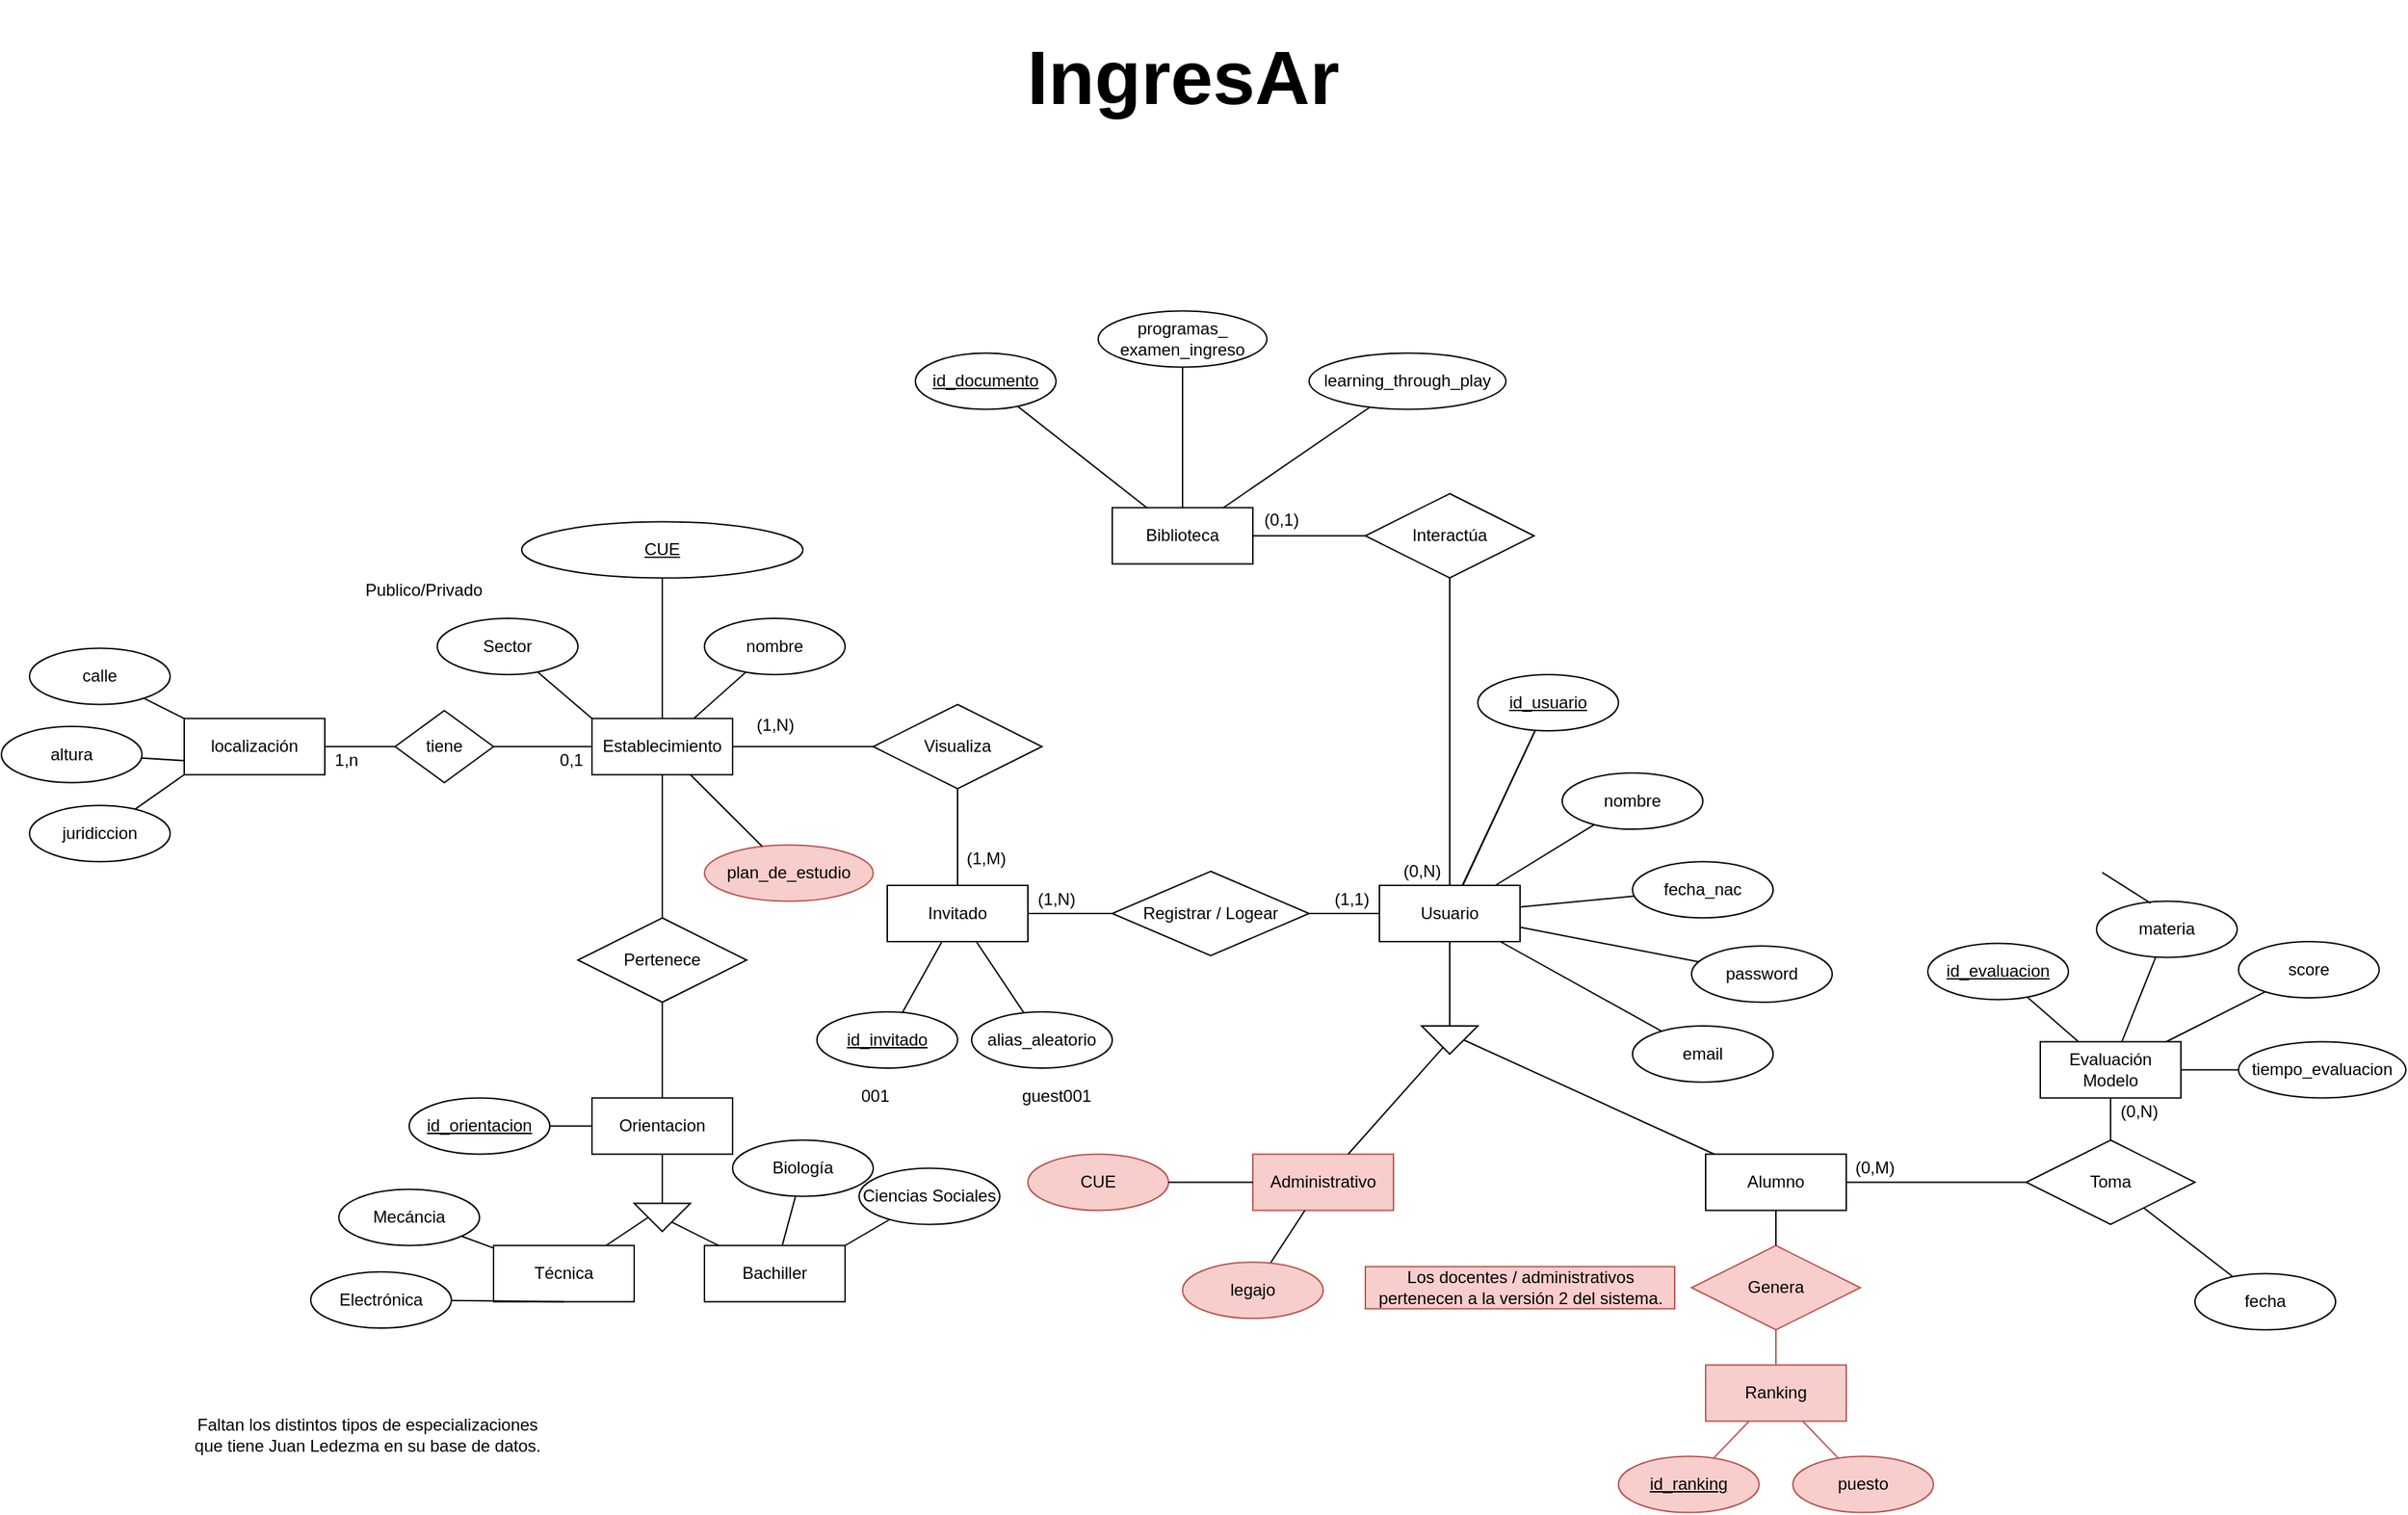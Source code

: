 <mxfile version="13.2.4" type="device" pages="3"><diagram id="C5RBs43oDa-KdzZeNtuy" name="MER"><mxGraphModel dx="2817" dy="2429" grid="1" gridSize="10" guides="1" tooltips="1" connect="1" arrows="1" fold="1" page="1" pageScale="1" pageWidth="827" pageHeight="1169" math="0" shadow="0"><root><mxCell id="WIyWlLk6GJQsqaUBKTNV-0"/><mxCell id="WIyWlLk6GJQsqaUBKTNV-1" parent="WIyWlLk6GJQsqaUBKTNV-0"/><mxCell id="CtugPG0uTECS5G1yRGEh-0" value="&lt;font style=&quot;font-size: 54px&quot;&gt;IngresAr&lt;/font&gt;" style="text;strokeColor=none;fillColor=none;html=1;fontSize=24;fontStyle=1;verticalAlign=middle;align=center;" parent="WIyWlLk6GJQsqaUBKTNV-1" vertex="1"><mxGeometry x="225" y="-360" width="330" height="110" as="geometry"/></mxCell><mxCell id="CtugPG0uTECS5G1yRGEh-1" value="Establecimiento" style="whiteSpace=wrap;html=1;align=center;" parent="WIyWlLk6GJQsqaUBKTNV-1" vertex="1"><mxGeometry x="-30" y="151.25" width="100" height="40" as="geometry"/></mxCell><mxCell id="CtugPG0uTECS5G1yRGEh-2" value="Usuario" style="whiteSpace=wrap;html=1;align=center;" parent="WIyWlLk6GJQsqaUBKTNV-1" vertex="1"><mxGeometry x="530" y="270" width="100" height="40" as="geometry"/></mxCell><mxCell id="CtugPG0uTECS5G1yRGEh-5" value="nombre" style="ellipse;whiteSpace=wrap;html=1;align=center;" parent="WIyWlLk6GJQsqaUBKTNV-1" vertex="1"><mxGeometry x="660" y="190" width="100" height="40" as="geometry"/></mxCell><mxCell id="CtugPG0uTECS5G1yRGEh-9" value="Administrativo" style="whiteSpace=wrap;html=1;align=center;fillColor=#f8cecc;strokeColor=#b85450;" parent="WIyWlLk6GJQsqaUBKTNV-1" vertex="1"><mxGeometry x="440" y="461.25" width="100" height="40" as="geometry"/></mxCell><mxCell id="CtugPG0uTECS5G1yRGEh-10" value="" style="triangle;whiteSpace=wrap;html=1;rotation=90;" parent="WIyWlLk6GJQsqaUBKTNV-1" vertex="1"><mxGeometry x="570" y="360" width="20" height="40" as="geometry"/></mxCell><mxCell id="CtugPG0uTECS5G1yRGEh-11" value="id_usuario" style="ellipse;whiteSpace=wrap;html=1;align=center;fontStyle=4;" parent="WIyWlLk6GJQsqaUBKTNV-1" vertex="1"><mxGeometry x="600" y="120" width="100" height="40" as="geometry"/></mxCell><mxCell id="CtugPG0uTECS5G1yRGEh-12" value="id_documento" style="ellipse;whiteSpace=wrap;html=1;align=center;fontStyle=4;" parent="WIyWlLk6GJQsqaUBKTNV-1" vertex="1"><mxGeometry x="200" y="-108.75" width="100" height="40" as="geometry"/></mxCell><mxCell id="CtugPG0uTECS5G1yRGEh-15" value="Biología" style="ellipse;whiteSpace=wrap;html=1;align=center;" parent="WIyWlLk6GJQsqaUBKTNV-1" vertex="1"><mxGeometry x="70" y="451.25" width="100" height="40" as="geometry"/></mxCell><mxCell id="CtugPG0uTECS5G1yRGEh-16" value="Electrónica" style="ellipse;whiteSpace=wrap;html=1;align=center;" parent="WIyWlLk6GJQsqaUBKTNV-1" vertex="1"><mxGeometry x="-230" y="545" width="100" height="40" as="geometry"/></mxCell><mxCell id="CtugPG0uTECS5G1yRGEh-17" value="Técnica" style="whiteSpace=wrap;html=1;align=center;" parent="WIyWlLk6GJQsqaUBKTNV-1" vertex="1"><mxGeometry x="-100" y="526.25" width="100" height="40" as="geometry"/></mxCell><mxCell id="CtugPG0uTECS5G1yRGEh-18" value="Orientacion" style="whiteSpace=wrap;html=1;align=center;" parent="WIyWlLk6GJQsqaUBKTNV-1" vertex="1"><mxGeometry x="-30" y="421.25" width="100" height="40" as="geometry"/></mxCell><mxCell id="CtugPG0uTECS5G1yRGEh-19" value="Bachiller" style="whiteSpace=wrap;html=1;align=center;" parent="WIyWlLk6GJQsqaUBKTNV-1" vertex="1"><mxGeometry x="50" y="526.25" width="100" height="40" as="geometry"/></mxCell><mxCell id="CtugPG0uTECS5G1yRGEh-20" value="" style="triangle;whiteSpace=wrap;html=1;rotation=90;" parent="WIyWlLk6GJQsqaUBKTNV-1" vertex="1"><mxGeometry x="10" y="486.25" width="20" height="40" as="geometry"/></mxCell><mxCell id="CtugPG0uTECS5G1yRGEh-21" value="" style="endArrow=none;html=1;rounded=0;entryX=0.5;entryY=1;entryDx=0;entryDy=0;" parent="WIyWlLk6GJQsqaUBKTNV-1" source="CtugPG0uTECS5G1yRGEh-17" target="CtugPG0uTECS5G1yRGEh-20" edge="1"><mxGeometry relative="1" as="geometry"><mxPoint x="-40" y="511.25" as="sourcePoint"/><mxPoint x="-23" y="514.25" as="targetPoint"/></mxGeometry></mxCell><mxCell id="CtugPG0uTECS5G1yRGEh-22" value="" style="endArrow=none;html=1;rounded=0;" parent="WIyWlLk6GJQsqaUBKTNV-1" source="CtugPG0uTECS5G1yRGEh-19" target="CtugPG0uTECS5G1yRGEh-20" edge="1"><mxGeometry relative="1" as="geometry"><mxPoint x="-62.979" y="551.25" as="sourcePoint"/><mxPoint x="-13" y="524.25" as="targetPoint"/></mxGeometry></mxCell><mxCell id="CtugPG0uTECS5G1yRGEh-23" value="" style="endArrow=none;html=1;rounded=0;" parent="WIyWlLk6GJQsqaUBKTNV-1" source="CtugPG0uTECS5G1yRGEh-18" target="CtugPG0uTECS5G1yRGEh-20" edge="1"><mxGeometry relative="1" as="geometry"><mxPoint x="-40" y="511.25" as="sourcePoint"/><mxPoint x="120" y="511.25" as="targetPoint"/></mxGeometry></mxCell><mxCell id="CtugPG0uTECS5G1yRGEh-25" value="" style="endArrow=none;html=1;rounded=0;" parent="WIyWlLk6GJQsqaUBKTNV-1" source="CtugPG0uTECS5G1yRGEh-2" target="CtugPG0uTECS5G1yRGEh-10" edge="1"><mxGeometry relative="1" as="geometry"><mxPoint x="270" y="380" as="sourcePoint"/><mxPoint x="430" y="380" as="targetPoint"/></mxGeometry></mxCell><mxCell id="CtugPG0uTECS5G1yRGEh-27" value="" style="endArrow=none;html=1;rounded=0;" parent="WIyWlLk6GJQsqaUBKTNV-1" source="CtugPG0uTECS5G1yRGEh-9" target="CtugPG0uTECS5G1yRGEh-10" edge="1"><mxGeometry relative="1" as="geometry"><mxPoint x="550.167" y="410" as="sourcePoint"/><mxPoint x="590" y="380" as="targetPoint"/></mxGeometry></mxCell><mxCell id="CtugPG0uTECS5G1yRGEh-29" value="Mecáncia" style="ellipse;whiteSpace=wrap;html=1;align=center;" parent="WIyWlLk6GJQsqaUBKTNV-1" vertex="1"><mxGeometry x="-210" y="486.25" width="100" height="40" as="geometry"/></mxCell><mxCell id="CtugPG0uTECS5G1yRGEh-32" value="Ciencias Sociales" style="ellipse;whiteSpace=wrap;html=1;align=center;" parent="WIyWlLk6GJQsqaUBKTNV-1" vertex="1"><mxGeometry x="160" y="471.25" width="100" height="40" as="geometry"/></mxCell><mxCell id="CtugPG0uTECS5G1yRGEh-33" value="" style="endArrow=none;html=1;rounded=0;entryX=0.5;entryY=1;entryDx=0;entryDy=0;" parent="WIyWlLk6GJQsqaUBKTNV-1" source="CtugPG0uTECS5G1yRGEh-16" target="CtugPG0uTECS5G1yRGEh-17" edge="1"><mxGeometry relative="1" as="geometry"><mxPoint x="50" y="511.25" as="sourcePoint"/><mxPoint x="210" y="511.25" as="targetPoint"/></mxGeometry></mxCell><mxCell id="CtugPG0uTECS5G1yRGEh-34" value="" style="endArrow=none;html=1;rounded=0;" parent="WIyWlLk6GJQsqaUBKTNV-1" source="CtugPG0uTECS5G1yRGEh-29" target="CtugPG0uTECS5G1yRGEh-17" edge="1"><mxGeometry relative="1" as="geometry"><mxPoint x="-71.231" y="641.761" as="sourcePoint"/><mxPoint x="-100" y="591.25" as="targetPoint"/></mxGeometry></mxCell><mxCell id="CtugPG0uTECS5G1yRGEh-35" value="" style="endArrow=none;html=1;rounded=0;" parent="WIyWlLk6GJQsqaUBKTNV-1" source="CtugPG0uTECS5G1yRGEh-15" target="CtugPG0uTECS5G1yRGEh-19" edge="1"><mxGeometry relative="1" as="geometry"><mxPoint x="-71.231" y="641.761" as="sourcePoint"/><mxPoint x="-100" y="591.25" as="targetPoint"/></mxGeometry></mxCell><mxCell id="CtugPG0uTECS5G1yRGEh-36" value="" style="endArrow=none;html=1;rounded=0;entryX=1;entryY=0;entryDx=0;entryDy=0;" parent="WIyWlLk6GJQsqaUBKTNV-1" source="CtugPG0uTECS5G1yRGEh-32" target="CtugPG0uTECS5G1yRGEh-19" edge="1"><mxGeometry relative="1" as="geometry"><mxPoint x="46.171" y="701.403" as="sourcePoint"/><mxPoint x="104.444" y="591.25" as="targetPoint"/></mxGeometry></mxCell><mxCell id="CtugPG0uTECS5G1yRGEh-38" value="juridiccion" style="ellipse;whiteSpace=wrap;html=1;align=center;" parent="WIyWlLk6GJQsqaUBKTNV-1" vertex="1"><mxGeometry x="-430" y="213.13" width="100" height="40" as="geometry"/></mxCell><mxCell id="CtugPG0uTECS5G1yRGEh-40" value="calle" style="ellipse;whiteSpace=wrap;html=1;align=center;" parent="WIyWlLk6GJQsqaUBKTNV-1" vertex="1"><mxGeometry x="-430" y="101.25" width="100" height="40" as="geometry"/></mxCell><mxCell id="CtugPG0uTECS5G1yRGEh-41" value="altura" style="ellipse;whiteSpace=wrap;html=1;align=center;" parent="WIyWlLk6GJQsqaUBKTNV-1" vertex="1"><mxGeometry x="-450" y="156.88" width="100" height="40" as="geometry"/></mxCell><mxCell id="CtugPG0uTECS5G1yRGEh-42" value="id_orientacion" style="ellipse;whiteSpace=wrap;html=1;align=center;fontStyle=4;" parent="WIyWlLk6GJQsqaUBKTNV-1" vertex="1"><mxGeometry x="-160" y="421.25" width="100" height="40" as="geometry"/></mxCell><mxCell id="CtugPG0uTECS5G1yRGEh-43" value="" style="endArrow=none;html=1;rounded=0;" parent="WIyWlLk6GJQsqaUBKTNV-1" source="CtugPG0uTECS5G1yRGEh-18" target="CtugPG0uTECS5G1yRGEh-42" edge="1"><mxGeometry relative="1" as="geometry"><mxPoint x="10" y="391.25" as="sourcePoint"/><mxPoint x="170" y="391.25" as="targetPoint"/></mxGeometry></mxCell><mxCell id="CtugPG0uTECS5G1yRGEh-44" value="" style="endArrow=none;html=1;rounded=0;" parent="WIyWlLk6GJQsqaUBKTNV-1" source="CtugPG0uTECS5G1yRGEh-11" target="CtugPG0uTECS5G1yRGEh-2" edge="1"><mxGeometry relative="1" as="geometry"><mxPoint x="310" y="520" as="sourcePoint"/><mxPoint x="470" y="520" as="targetPoint"/></mxGeometry></mxCell><mxCell id="CtugPG0uTECS5G1yRGEh-46" value="CUE" style="ellipse;whiteSpace=wrap;html=1;align=center;fillColor=#f8cecc;strokeColor=#b85450;" parent="WIyWlLk6GJQsqaUBKTNV-1" vertex="1"><mxGeometry x="280" y="461.25" width="100" height="40" as="geometry"/></mxCell><mxCell id="CtugPG0uTECS5G1yRGEh-47" value="email" style="ellipse;whiteSpace=wrap;html=1;align=center;" parent="WIyWlLk6GJQsqaUBKTNV-1" vertex="1"><mxGeometry x="710" y="370" width="100" height="40" as="geometry"/></mxCell><mxCell id="CtugPG0uTECS5G1yRGEh-52" value="" style="endArrow=none;html=1;rounded=0;" parent="WIyWlLk6GJQsqaUBKTNV-1" source="CtugPG0uTECS5G1yRGEh-9" target="CtugPG0uTECS5G1yRGEh-46" edge="1"><mxGeometry relative="1" as="geometry"><mxPoint x="411" y="451.25" as="sourcePoint"/><mxPoint x="518.859" y="531.753" as="targetPoint"/></mxGeometry></mxCell><mxCell id="CtugPG0uTECS5G1yRGEh-55" value="" style="endArrow=none;html=1;rounded=0;exitX=0.5;exitY=1;exitDx=0;exitDy=0;" parent="WIyWlLk6GJQsqaUBKTNV-1" source="CtugPG0uTECS5G1yRGEh-3" target="CtugPG0uTECS5G1yRGEh-18" edge="1"><mxGeometry relative="1" as="geometry"><mxPoint x="120" y="391.25" as="sourcePoint"/><mxPoint x="280" y="391.25" as="targetPoint"/></mxGeometry></mxCell><mxCell id="CtugPG0uTECS5G1yRGEh-3" value="Pertenece" style="shape=rhombus;perimeter=rhombusPerimeter;whiteSpace=wrap;html=1;align=center;" parent="WIyWlLk6GJQsqaUBKTNV-1" vertex="1"><mxGeometry x="-40" y="293.13" width="120" height="60" as="geometry"/></mxCell><mxCell id="CtugPG0uTECS5G1yRGEh-56" value="" style="endArrow=none;html=1;rounded=0;entryX=0.5;entryY=0;entryDx=0;entryDy=0;" parent="WIyWlLk6GJQsqaUBKTNV-1" source="CtugPG0uTECS5G1yRGEh-1" target="CtugPG0uTECS5G1yRGEh-3" edge="1"><mxGeometry relative="1" as="geometry"><mxPoint x="20" y="191.25" as="sourcePoint"/><mxPoint x="20" y="321.25" as="targetPoint"/></mxGeometry></mxCell><mxCell id="CtugPG0uTECS5G1yRGEh-58" value="" style="endArrow=none;html=1;rounded=0;entryX=0;entryY=0.75;entryDx=0;entryDy=0;" parent="WIyWlLk6GJQsqaUBKTNV-1" source="CtugPG0uTECS5G1yRGEh-41" target="LcqSjx4e0BW0y9rPXVTJ-1" edge="1"><mxGeometry relative="1" as="geometry"><mxPoint x="-186.379" y="243.622" as="sourcePoint"/><mxPoint x="-380" y="41.25" as="targetPoint"/></mxGeometry></mxCell><mxCell id="CtugPG0uTECS5G1yRGEh-59" value="" style="endArrow=none;html=1;rounded=0;entryX=0;entryY=0;entryDx=0;entryDy=0;" parent="WIyWlLk6GJQsqaUBKTNV-1" source="CtugPG0uTECS5G1yRGEh-40" target="LcqSjx4e0BW0y9rPXVTJ-1" edge="1"><mxGeometry relative="1" as="geometry"><mxPoint x="-220.644" y="208.051" as="sourcePoint"/><mxPoint x="-381.93" y="41.235" as="targetPoint"/></mxGeometry></mxCell><mxCell id="CtugPG0uTECS5G1yRGEh-62" value="" style="endArrow=none;html=1;rounded=0;" parent="WIyWlLk6GJQsqaUBKTNV-1" source="CtugPG0uTECS5G1yRGEh-12" target="CtugPG0uTECS5G1yRGEh-74" edge="1"><mxGeometry relative="1" as="geometry"><mxPoint x="135.725" y="228.4" as="sourcePoint"/><mxPoint x="170" y="251.25" as="targetPoint"/></mxGeometry></mxCell><mxCell id="CtugPG0uTECS5G1yRGEh-65" value="" style="endArrow=none;html=1;rounded=0;" parent="WIyWlLk6GJQsqaUBKTNV-1" source="CtugPG0uTECS5G1yRGEh-2" target="CtugPG0uTECS5G1yRGEh-5" edge="1"><mxGeometry relative="1" as="geometry"><mxPoint x="270" y="360" as="sourcePoint"/><mxPoint x="430" y="360" as="targetPoint"/></mxGeometry></mxCell><mxCell id="CtugPG0uTECS5G1yRGEh-68" value="" style="endArrow=none;html=1;rounded=0;" parent="WIyWlLk6GJQsqaUBKTNV-1" source="CtugPG0uTECS5G1yRGEh-2" target="CtugPG0uTECS5G1yRGEh-47" edge="1"><mxGeometry relative="1" as="geometry"><mxPoint x="570" y="400" as="sourcePoint"/><mxPoint x="730" y="400" as="targetPoint"/></mxGeometry></mxCell><mxCell id="CtugPG0uTECS5G1yRGEh-74" value="Biblioteca" style="whiteSpace=wrap;html=1;align=center;" parent="WIyWlLk6GJQsqaUBKTNV-1" vertex="1"><mxGeometry x="340" y="1.25" width="100" height="40" as="geometry"/></mxCell><mxCell id="CtugPG0uTECS5G1yRGEh-76" value="" style="endArrow=none;html=1;rounded=0;" parent="WIyWlLk6GJQsqaUBKTNV-1" source="CtugPG0uTECS5G1yRGEh-79" target="CtugPG0uTECS5G1yRGEh-74" edge="1"><mxGeometry relative="1" as="geometry"><mxPoint x="221.053" y="251.25" as="sourcePoint"/><mxPoint x="378.947" y="101.25" as="targetPoint"/></mxGeometry></mxCell><mxCell id="CtugPG0uTECS5G1yRGEh-79" value="Interactúa" style="shape=rhombus;perimeter=rhombusPerimeter;whiteSpace=wrap;html=1;align=center;" parent="WIyWlLk6GJQsqaUBKTNV-1" vertex="1"><mxGeometry x="520" y="-8.75" width="120" height="60" as="geometry"/></mxCell><mxCell id="CtugPG0uTECS5G1yRGEh-80" value="" style="endArrow=none;html=1;rounded=0;" parent="WIyWlLk6GJQsqaUBKTNV-1" source="CtugPG0uTECS5G1yRGEh-2" target="CtugPG0uTECS5G1yRGEh-79" edge="1"><mxGeometry relative="1" as="geometry"><mxPoint x="560" y="270.0" as="sourcePoint"/><mxPoint x="410" y="120.0" as="targetPoint"/></mxGeometry></mxCell><mxCell id="CtugPG0uTECS5G1yRGEh-82" value="CUE" style="ellipse;whiteSpace=wrap;html=1;align=center;fontStyle=4;" parent="WIyWlLk6GJQsqaUBKTNV-1" vertex="1"><mxGeometry x="-80" y="11.25" width="200" height="40" as="geometry"/></mxCell><mxCell id="CtugPG0uTECS5G1yRGEh-83" value="" style="endArrow=none;html=1;rounded=0;" parent="WIyWlLk6GJQsqaUBKTNV-1" source="CtugPG0uTECS5G1yRGEh-82" target="CtugPG0uTECS5G1yRGEh-1" edge="1"><mxGeometry relative="1" as="geometry"><mxPoint x="145.73" y="-159.766" as="sourcePoint"/><mxPoint x="16" y="149" as="targetPoint"/></mxGeometry></mxCell><mxCell id="CtugPG0uTECS5G1yRGEh-85" value="learning_through_play" style="ellipse;whiteSpace=wrap;html=1;align=center;" parent="WIyWlLk6GJQsqaUBKTNV-1" vertex="1"><mxGeometry x="480" y="-108.75" width="140" height="40" as="geometry"/></mxCell><mxCell id="CtugPG0uTECS5G1yRGEh-87" value="" style="endArrow=none;html=1;rounded=0;" parent="WIyWlLk6GJQsqaUBKTNV-1" source="CtugPG0uTECS5G1yRGEh-85" target="CtugPG0uTECS5G1yRGEh-74" edge="1"><mxGeometry relative="1" as="geometry"><mxPoint x="440" y="-68.75" as="sourcePoint"/><mxPoint x="408" y="11.25" as="targetPoint"/></mxGeometry></mxCell><mxCell id="CtugPG0uTECS5G1yRGEh-89" value="" style="endArrow=none;html=1;rounded=0;" parent="WIyWlLk6GJQsqaUBKTNV-1" source="CtugPG0uTECS5G1yRGEh-90" target="CtugPG0uTECS5G1yRGEh-9" edge="1"><mxGeometry relative="1" as="geometry"><mxPoint x="610" y="481.25" as="sourcePoint"/><mxPoint x="470" y="501.25" as="targetPoint"/></mxGeometry></mxCell><mxCell id="CtugPG0uTECS5G1yRGEh-90" value="legajo" style="ellipse;whiteSpace=wrap;html=1;align=center;fillColor=#f8cecc;strokeColor=#b85450;" parent="WIyWlLk6GJQsqaUBKTNV-1" vertex="1"><mxGeometry x="390" y="538.13" width="100" height="40" as="geometry"/></mxCell><mxCell id="CtugPG0uTECS5G1yRGEh-96" value="Los docentes / administrativos&lt;br&gt;pertenecen a la versión 2 del sistema." style="text;html=1;align=center;verticalAlign=middle;resizable=0;points=[];autosize=1;fillColor=#f8cecc;strokeColor=#b85450;" parent="WIyWlLk6GJQsqaUBKTNV-1" vertex="1"><mxGeometry x="520" y="541.25" width="220" height="30" as="geometry"/></mxCell><mxCell id="CtugPG0uTECS5G1yRGEh-100" value="nombre" style="ellipse;whiteSpace=wrap;html=1;align=center;" parent="WIyWlLk6GJQsqaUBKTNV-1" vertex="1"><mxGeometry x="50" y="80" width="100" height="40" as="geometry"/></mxCell><mxCell id="CtugPG0uTECS5G1yRGEh-102" value="fecha_nac" style="ellipse;whiteSpace=wrap;html=1;align=center;" parent="WIyWlLk6GJQsqaUBKTNV-1" vertex="1"><mxGeometry x="710" y="253.13" width="100" height="40" as="geometry"/></mxCell><mxCell id="CtugPG0uTECS5G1yRGEh-103" value="" style="endArrow=none;html=1;rounded=0;" parent="WIyWlLk6GJQsqaUBKTNV-1" source="CtugPG0uTECS5G1yRGEh-102" target="CtugPG0uTECS5G1yRGEh-2" edge="1"><mxGeometry relative="1" as="geometry"><mxPoint x="310" y="220" as="sourcePoint"/><mxPoint x="470" y="220" as="targetPoint"/></mxGeometry></mxCell><mxCell id="CtugPG0uTECS5G1yRGEh-112" value="" style="endArrow=none;html=1;rounded=0;" parent="WIyWlLk6GJQsqaUBKTNV-1" source="CtugPG0uTECS5G1yRGEh-100" target="CtugPG0uTECS5G1yRGEh-1" edge="1"><mxGeometry relative="1" as="geometry"><mxPoint x="160" y="261.25" as="sourcePoint"/><mxPoint x="320" y="261.25" as="targetPoint"/></mxGeometry></mxCell><mxCell id="CtugPG0uTECS5G1yRGEh-113" value="Faltan los distintos tipos de especializaciones&lt;br&gt;que tiene Juan Ledezma en su base de datos." style="text;html=1;align=center;verticalAlign=middle;resizable=0;points=[];autosize=1;" parent="WIyWlLk6GJQsqaUBKTNV-1" vertex="1"><mxGeometry x="-320" y="646.25" width="260" height="30" as="geometry"/></mxCell><mxCell id="CtugPG0uTECS5G1yRGEh-116" value="programas_&lt;br&gt;examen_ingreso" style="ellipse;whiteSpace=wrap;html=1;align=center;" parent="WIyWlLk6GJQsqaUBKTNV-1" vertex="1"><mxGeometry x="330" y="-138.75" width="120" height="40" as="geometry"/></mxCell><mxCell id="CtugPG0uTECS5G1yRGEh-117" value="" style="endArrow=none;html=1;rounded=0;" parent="WIyWlLk6GJQsqaUBKTNV-1" source="CtugPG0uTECS5G1yRGEh-116" target="CtugPG0uTECS5G1yRGEh-74" edge="1"><mxGeometry relative="1" as="geometry"><mxPoint x="320" y="61.25" as="sourcePoint"/><mxPoint x="480" y="61.25" as="targetPoint"/></mxGeometry></mxCell><mxCell id="CtugPG0uTECS5G1yRGEh-118" value="plan_de_estudio" style="ellipse;whiteSpace=wrap;html=1;align=center;fillColor=#f8cecc;strokeColor=#b85450;" parent="WIyWlLk6GJQsqaUBKTNV-1" vertex="1"><mxGeometry x="50" y="241.25" width="120" height="40" as="geometry"/></mxCell><mxCell id="CtugPG0uTECS5G1yRGEh-119" value="" style="endArrow=none;html=1;rounded=0;" parent="WIyWlLk6GJQsqaUBKTNV-1" source="CtugPG0uTECS5G1yRGEh-118" target="CtugPG0uTECS5G1yRGEh-1" edge="1"><mxGeometry relative="1" as="geometry"><mxPoint x="-100" y="641.25" as="sourcePoint"/><mxPoint x="-100" y="411.25" as="targetPoint"/></mxGeometry></mxCell><mxCell id="CtugPG0uTECS5G1yRGEh-131" value="Alumno" style="whiteSpace=wrap;html=1;align=center;" parent="WIyWlLk6GJQsqaUBKTNV-1" vertex="1"><mxGeometry x="762" y="461.25" width="100" height="40" as="geometry"/></mxCell><mxCell id="CtugPG0uTECS5G1yRGEh-132" value="score" style="ellipse;whiteSpace=wrap;html=1;align=center;" parent="WIyWlLk6GJQsqaUBKTNV-1" vertex="1"><mxGeometry x="1141" y="310" width="100" height="40" as="geometry"/></mxCell><mxCell id="CtugPG0uTECS5G1yRGEh-133" value="" style="endArrow=none;html=1;rounded=0;" parent="WIyWlLk6GJQsqaUBKTNV-1" source="CtugPG0uTECS5G1yRGEh-136" target="CtugPG0uTECS5G1yRGEh-135" edge="1"><mxGeometry relative="1" as="geometry"><mxPoint x="1248.4" y="511.25" as="sourcePoint"/><mxPoint x="1245.04" y="553.25" as="targetPoint"/></mxGeometry></mxCell><mxCell id="CtugPG0uTECS5G1yRGEh-134" value="" style="endArrow=none;html=1;rounded=0;" parent="WIyWlLk6GJQsqaUBKTNV-1" source="CtugPG0uTECS5G1yRGEh-132" target="CtugPG0uTECS5G1yRGEh-135" edge="1"><mxGeometry relative="1" as="geometry"><mxPoint x="747.851" y="505.45" as="sourcePoint"/><mxPoint x="810" y="497.5" as="targetPoint"/></mxGeometry></mxCell><mxCell id="CtugPG0uTECS5G1yRGEh-135" value="Evaluación Modelo" style="whiteSpace=wrap;html=1;align=center;" parent="WIyWlLk6GJQsqaUBKTNV-1" vertex="1"><mxGeometry x="1000" y="381.25" width="100" height="40" as="geometry"/></mxCell><mxCell id="CtugPG0uTECS5G1yRGEh-136" value="Toma" style="shape=rhombus;perimeter=rhombusPerimeter;whiteSpace=wrap;html=1;align=center;" parent="WIyWlLk6GJQsqaUBKTNV-1" vertex="1"><mxGeometry x="990" y="451.25" width="120" height="60" as="geometry"/></mxCell><mxCell id="CtugPG0uTECS5G1yRGEh-137" value="" style="endArrow=none;html=1;rounded=0;" parent="WIyWlLk6GJQsqaUBKTNV-1" source="CtugPG0uTECS5G1yRGEh-131" target="CtugPG0uTECS5G1yRGEh-136" edge="1"><mxGeometry relative="1" as="geometry"><mxPoint x="1307.368" y="373.13" as="sourcePoint"/><mxPoint x="1212.632" y="223.13" as="targetPoint"/></mxGeometry></mxCell><mxCell id="CtugPG0uTECS5G1yRGEh-138" value="id_evaluacion" style="ellipse;whiteSpace=wrap;html=1;align=center;fontStyle=4;" parent="WIyWlLk6GJQsqaUBKTNV-1" vertex="1"><mxGeometry x="920" y="311.25" width="100" height="40" as="geometry"/></mxCell><mxCell id="CtugPG0uTECS5G1yRGEh-139" value="" style="endArrow=none;html=1;rounded=0;" parent="WIyWlLk6GJQsqaUBKTNV-1" source="CtugPG0uTECS5G1yRGEh-138" target="CtugPG0uTECS5G1yRGEh-135" edge="1"><mxGeometry relative="1" as="geometry"><mxPoint x="1116.585" y="368.921" as="sourcePoint"/><mxPoint x="1086.667" y="391.25" as="targetPoint"/></mxGeometry></mxCell><mxCell id="CtugPG0uTECS5G1yRGEh-140" value="" style="endArrow=none;html=1;rounded=0;" parent="WIyWlLk6GJQsqaUBKTNV-1" target="CtugPG0uTECS5G1yRGEh-135" edge="1" source="CtugPG0uTECS5G1yRGEh-142"><mxGeometry relative="1" as="geometry"><mxPoint x="1058.002" y="321.234" as="sourcePoint"/><mxPoint x="1290" y="461.25" as="targetPoint"/></mxGeometry></mxCell><mxCell id="CtugPG0uTECS5G1yRGEh-142" value="materia" style="ellipse;whiteSpace=wrap;html=1;align=center;" parent="WIyWlLk6GJQsqaUBKTNV-1" vertex="1"><mxGeometry x="1040" y="281.25" width="100" height="40" as="geometry"/></mxCell><mxCell id="CtugPG0uTECS5G1yRGEh-145" value="" style="endArrow=none;html=1;rounded=0;" parent="WIyWlLk6GJQsqaUBKTNV-1" source="CtugPG0uTECS5G1yRGEh-143" edge="1"><mxGeometry relative="1" as="geometry"><mxPoint x="1044.02" y="260.844" as="sourcePoint"/><mxPoint x="1078.57" y="282.68" as="targetPoint"/></mxGeometry></mxCell><mxCell id="CtugPG0uTECS5G1yRGEh-146" value="Ranking" style="whiteSpace=wrap;html=1;align=center;fillColor=#f8cecc;strokeColor=#b85450;" parent="WIyWlLk6GJQsqaUBKTNV-1" vertex="1"><mxGeometry x="762" y="611.25" width="100" height="40" as="geometry"/></mxCell><mxCell id="CtugPG0uTECS5G1yRGEh-147" value="" style="endArrow=none;html=1;rounded=0;fillColor=#f8cecc;strokeColor=#b85450;" parent="WIyWlLk6GJQsqaUBKTNV-1" source="CtugPG0uTECS5G1yRGEh-148" target="CtugPG0uTECS5G1yRGEh-146" edge="1"><mxGeometry relative="1" as="geometry"><mxPoint x="672" y="541.25" as="sourcePoint"/><mxPoint x="832" y="541.25" as="targetPoint"/></mxGeometry></mxCell><mxCell id="CtugPG0uTECS5G1yRGEh-148" value="Genera" style="shape=rhombus;perimeter=rhombusPerimeter;whiteSpace=wrap;html=1;align=center;fillColor=#f8cecc;strokeColor=#b85450;" parent="WIyWlLk6GJQsqaUBKTNV-1" vertex="1"><mxGeometry x="752" y="526.25" width="120" height="60" as="geometry"/></mxCell><mxCell id="CtugPG0uTECS5G1yRGEh-149" value="" style="endArrow=none;html=1;rounded=0;" parent="WIyWlLk6GJQsqaUBKTNV-1" source="CtugPG0uTECS5G1yRGEh-131" target="CtugPG0uTECS5G1yRGEh-148" edge="1"><mxGeometry relative="1" as="geometry"><mxPoint x="812" y="501.25" as="sourcePoint"/><mxPoint x="812" y="591.25" as="targetPoint"/></mxGeometry></mxCell><mxCell id="CtugPG0uTECS5G1yRGEh-150" value="puesto" style="ellipse;whiteSpace=wrap;html=1;align=center;fillColor=#f8cecc;strokeColor=#b85450;" parent="WIyWlLk6GJQsqaUBKTNV-1" vertex="1"><mxGeometry x="824" y="676.25" width="100" height="40" as="geometry"/></mxCell><mxCell id="CtugPG0uTECS5G1yRGEh-151" value="id_ranking" style="ellipse;whiteSpace=wrap;html=1;align=center;fontStyle=4;fillColor=#f8cecc;strokeColor=#b85450;" parent="WIyWlLk6GJQsqaUBKTNV-1" vertex="1"><mxGeometry x="700" y="676.25" width="100" height="40" as="geometry"/></mxCell><mxCell id="CtugPG0uTECS5G1yRGEh-152" value="" style="endArrow=none;html=1;rounded=0;fillColor=#f8cecc;strokeColor=#b85450;" parent="WIyWlLk6GJQsqaUBKTNV-1" source="CtugPG0uTECS5G1yRGEh-151" target="CtugPG0uTECS5G1yRGEh-146" edge="1"><mxGeometry relative="1" as="geometry"><mxPoint x="662" y="671.25" as="sourcePoint"/><mxPoint x="822" y="671.25" as="targetPoint"/></mxGeometry></mxCell><mxCell id="CtugPG0uTECS5G1yRGEh-153" value="" style="endArrow=none;html=1;rounded=0;fillColor=#f8cecc;strokeColor=#b85450;" parent="WIyWlLk6GJQsqaUBKTNV-1" source="CtugPG0uTECS5G1yRGEh-150" target="CtugPG0uTECS5G1yRGEh-146" edge="1"><mxGeometry relative="1" as="geometry"><mxPoint x="777.67" y="687.541" as="sourcePoint"/><mxPoint x="802.923" y="661.25" as="targetPoint"/></mxGeometry></mxCell><mxCell id="CtugPG0uTECS5G1yRGEh-155" value="Visualiza" style="shape=rhombus;perimeter=rhombusPerimeter;whiteSpace=wrap;html=1;align=center;" parent="WIyWlLk6GJQsqaUBKTNV-1" vertex="1"><mxGeometry x="170" y="141.25" width="120" height="60" as="geometry"/></mxCell><mxCell id="CtugPG0uTECS5G1yRGEh-156" value="" style="endArrow=none;html=1;rounded=0;" parent="WIyWlLk6GJQsqaUBKTNV-1" source="CtugPG0uTECS5G1yRGEh-1" target="CtugPG0uTECS5G1yRGEh-155" edge="1"><mxGeometry relative="1" as="geometry"><mxPoint x="52.161" y="191.25" as="sourcePoint"/><mxPoint x="387.839" y="400" as="targetPoint"/></mxGeometry></mxCell><mxCell id="CtugPG0uTECS5G1yRGEh-157" value="" style="endArrow=none;html=1;rounded=0;exitX=0.5;exitY=0;exitDx=0;exitDy=0;" parent="WIyWlLk6GJQsqaUBKTNV-1" source="CtugPG0uTECS5G1yRGEh-10" target="CtugPG0uTECS5G1yRGEh-131" edge="1"><mxGeometry relative="1" as="geometry"><mxPoint x="1020" y="520" as="sourcePoint"/><mxPoint x="1180" y="520" as="targetPoint"/></mxGeometry></mxCell><mxCell id="CtugPG0uTECS5G1yRGEh-158" value="Invitado" style="whiteSpace=wrap;html=1;align=center;" parent="WIyWlLk6GJQsqaUBKTNV-1" vertex="1"><mxGeometry x="180" y="270" width="100" height="40" as="geometry"/></mxCell><mxCell id="CtugPG0uTECS5G1yRGEh-159" value="" style="endArrow=none;html=1;rounded=0;" parent="WIyWlLk6GJQsqaUBKTNV-1" source="CtugPG0uTECS5G1yRGEh-158" target="CtugPG0uTECS5G1yRGEh-155" edge="1"><mxGeometry relative="1" as="geometry"><mxPoint x="350" y="290" as="sourcePoint"/><mxPoint x="510" y="290" as="targetPoint"/></mxGeometry></mxCell><mxCell id="CtugPG0uTECS5G1yRGEh-160" value="" style="endArrow=none;html=1;rounded=0;" parent="WIyWlLk6GJQsqaUBKTNV-1" source="CtugPG0uTECS5G1yRGEh-161" target="CtugPG0uTECS5G1yRGEh-2" edge="1"><mxGeometry relative="1" as="geometry"><mxPoint x="300" y="290.66" as="sourcePoint"/><mxPoint x="460" y="290.66" as="targetPoint"/></mxGeometry></mxCell><mxCell id="CtugPG0uTECS5G1yRGEh-161" value="Registrar / Logear" style="shape=rhombus;perimeter=rhombusPerimeter;whiteSpace=wrap;html=1;align=center;" parent="WIyWlLk6GJQsqaUBKTNV-1" vertex="1"><mxGeometry x="340" y="260" width="140" height="60" as="geometry"/></mxCell><mxCell id="CtugPG0uTECS5G1yRGEh-162" value="" style="endArrow=none;html=1;rounded=0;" parent="WIyWlLk6GJQsqaUBKTNV-1" source="CtugPG0uTECS5G1yRGEh-158" target="CtugPG0uTECS5G1yRGEh-161" edge="1"><mxGeometry relative="1" as="geometry"><mxPoint x="280" y="290" as="sourcePoint"/><mxPoint x="530" y="290" as="targetPoint"/></mxGeometry></mxCell><mxCell id="yG-2MmAzQPdsgqChhvK--0" value="password" style="ellipse;whiteSpace=wrap;html=1;align=center;" parent="WIyWlLk6GJQsqaUBKTNV-1" vertex="1"><mxGeometry x="752" y="313.13" width="100" height="40" as="geometry"/></mxCell><mxCell id="yG-2MmAzQPdsgqChhvK--1" value="" style="endArrow=none;html=1;rounded=0;" parent="WIyWlLk6GJQsqaUBKTNV-1" source="CtugPG0uTECS5G1yRGEh-2" target="yG-2MmAzQPdsgqChhvK--0" edge="1"><mxGeometry relative="1" as="geometry"><mxPoint x="880" y="420" as="sourcePoint"/><mxPoint x="1040" y="420" as="targetPoint"/></mxGeometry></mxCell><mxCell id="LcqSjx4e0BW0y9rPXVTJ-0" value="" style="endArrow=none;html=1;rounded=0;" parent="WIyWlLk6GJQsqaUBKTNV-1" source="CtugPG0uTECS5G1yRGEh-11" target="CtugPG0uTECS5G1yRGEh-2" edge="1"><mxGeometry relative="1" as="geometry"><mxPoint x="640.899" y="159.666" as="sourcePoint"/><mxPoint x="589.333" y="270" as="targetPoint"/><Array as="points"><mxPoint x="589" y="270"/></Array></mxGeometry></mxCell><mxCell id="LcqSjx4e0BW0y9rPXVTJ-1" value="localización" style="whiteSpace=wrap;html=1;align=center;" parent="WIyWlLk6GJQsqaUBKTNV-1" vertex="1"><mxGeometry x="-320" y="151.25" width="100" height="40" as="geometry"/></mxCell><mxCell id="LcqSjx4e0BW0y9rPXVTJ-2" value="tiene" style="shape=rhombus;perimeter=rhombusPerimeter;whiteSpace=wrap;html=1;align=center;" parent="WIyWlLk6GJQsqaUBKTNV-1" vertex="1"><mxGeometry x="-170" y="145.62" width="70" height="51.25" as="geometry"/></mxCell><mxCell id="LcqSjx4e0BW0y9rPXVTJ-5" value="" style="endArrow=none;html=1;rounded=0;exitX=1;exitY=0.5;exitDx=0;exitDy=0;entryX=0;entryY=0.5;entryDx=0;entryDy=0;" parent="WIyWlLk6GJQsqaUBKTNV-1" source="LcqSjx4e0BW0y9rPXVTJ-1" target="LcqSjx4e0BW0y9rPXVTJ-2" edge="1"><mxGeometry relative="1" as="geometry"><mxPoint x="-180" y="260" as="sourcePoint"/><mxPoint x="-20" y="260" as="targetPoint"/></mxGeometry></mxCell><mxCell id="LcqSjx4e0BW0y9rPXVTJ-6" value="1,n" style="text;html=1;align=center;verticalAlign=middle;resizable=0;points=[];autosize=1;" parent="WIyWlLk6GJQsqaUBKTNV-1" vertex="1"><mxGeometry x="-220" y="171.25" width="30" height="20" as="geometry"/></mxCell><mxCell id="LcqSjx4e0BW0y9rPXVTJ-8" value="0,1" style="text;html=1;align=center;verticalAlign=middle;resizable=0;points=[];autosize=1;" parent="WIyWlLk6GJQsqaUBKTNV-1" vertex="1"><mxGeometry x="-60" y="171.25" width="30" height="20" as="geometry"/></mxCell><mxCell id="LcqSjx4e0BW0y9rPXVTJ-10" value="" style="endArrow=none;html=1;rounded=0;exitX=1;exitY=0.5;exitDx=0;exitDy=0;entryX=0;entryY=0.5;entryDx=0;entryDy=0;" parent="WIyWlLk6GJQsqaUBKTNV-1" source="LcqSjx4e0BW0y9rPXVTJ-2" target="CtugPG0uTECS5G1yRGEh-1" edge="1"><mxGeometry relative="1" as="geometry"><mxPoint x="-100" y="270" as="sourcePoint"/><mxPoint x="60" y="270" as="targetPoint"/></mxGeometry></mxCell><mxCell id="LcqSjx4e0BW0y9rPXVTJ-11" value="" style="endArrow=none;html=1;rounded=0;entryX=0;entryY=1;entryDx=0;entryDy=0;" parent="WIyWlLk6GJQsqaUBKTNV-1" source="CtugPG0uTECS5G1yRGEh-38" target="LcqSjx4e0BW0y9rPXVTJ-1" edge="1"><mxGeometry relative="1" as="geometry"><mxPoint x="-150" y="251.25" as="sourcePoint"/><mxPoint x="-300" y="193" as="targetPoint"/></mxGeometry></mxCell><mxCell id="LcqSjx4e0BW0y9rPXVTJ-14" value="Sector" style="ellipse;whiteSpace=wrap;html=1;align=center;" parent="WIyWlLk6GJQsqaUBKTNV-1" vertex="1"><mxGeometry x="-140" y="80" width="100" height="40" as="geometry"/></mxCell><mxCell id="LcqSjx4e0BW0y9rPXVTJ-15" value="" style="endArrow=none;html=1;rounded=0;entryX=0;entryY=0;entryDx=0;entryDy=0;" parent="WIyWlLk6GJQsqaUBKTNV-1" source="LcqSjx4e0BW0y9rPXVTJ-14" target="CtugPG0uTECS5G1yRGEh-1" edge="1"><mxGeometry relative="1" as="geometry"><mxPoint x="-60" y="150" as="sourcePoint"/><mxPoint x="100" y="150" as="targetPoint"/></mxGeometry></mxCell><mxCell id="LcqSjx4e0BW0y9rPXVTJ-16" value="Publico/Privado" style="text;html=1;align=center;verticalAlign=middle;resizable=0;points=[];autosize=1;" parent="WIyWlLk6GJQsqaUBKTNV-1" vertex="1"><mxGeometry x="-200" y="50" width="100" height="20" as="geometry"/></mxCell><mxCell id="tvdHuPveOedmeX0tp1IA-0" value="(0,1)" style="text;html=1;align=center;verticalAlign=middle;resizable=0;points=[];autosize=1;" vertex="1" parent="WIyWlLk6GJQsqaUBKTNV-1"><mxGeometry x="440" width="40" height="20" as="geometry"/></mxCell><mxCell id="tvdHuPveOedmeX0tp1IA-1" value="(0,N)" style="text;html=1;align=center;verticalAlign=middle;resizable=0;points=[];autosize=1;" vertex="1" parent="WIyWlLk6GJQsqaUBKTNV-1"><mxGeometry x="540" y="250" width="40" height="20" as="geometry"/></mxCell><mxCell id="tvdHuPveOedmeX0tp1IA-4" value="(0,N)" style="text;html=1;align=center;verticalAlign=middle;resizable=0;points=[];autosize=1;" vertex="1" parent="WIyWlLk6GJQsqaUBKTNV-1"><mxGeometry x="1050" y="421.25" width="40" height="20" as="geometry"/></mxCell><mxCell id="tvdHuPveOedmeX0tp1IA-5" value="(0,M)" style="text;html=1;align=center;verticalAlign=middle;resizable=0;points=[];autosize=1;" vertex="1" parent="WIyWlLk6GJQsqaUBKTNV-1"><mxGeometry x="862" y="461.25" width="40" height="20" as="geometry"/></mxCell><mxCell id="tvdHuPveOedmeX0tp1IA-6" value="(1,N)" style="text;html=1;align=center;verticalAlign=middle;resizable=0;points=[];autosize=1;" vertex="1" parent="WIyWlLk6GJQsqaUBKTNV-1"><mxGeometry x="80" y="145.62" width="40" height="20" as="geometry"/></mxCell><mxCell id="tvdHuPveOedmeX0tp1IA-7" value="(1,M)" style="text;html=1;align=center;verticalAlign=middle;resizable=0;points=[];autosize=1;" vertex="1" parent="WIyWlLk6GJQsqaUBKTNV-1"><mxGeometry x="230" y="241.25" width="40" height="20" as="geometry"/></mxCell><mxCell id="tvdHuPveOedmeX0tp1IA-8" value="(1,1)" style="text;html=1;align=center;verticalAlign=middle;resizable=0;points=[];autosize=1;" vertex="1" parent="WIyWlLk6GJQsqaUBKTNV-1"><mxGeometry x="490" y="270" width="40" height="20" as="geometry"/></mxCell><mxCell id="tvdHuPveOedmeX0tp1IA-9" value="(1,N)" style="text;html=1;align=center;verticalAlign=middle;resizable=0;points=[];autosize=1;" vertex="1" parent="WIyWlLk6GJQsqaUBKTNV-1"><mxGeometry x="280" y="270" width="40" height="20" as="geometry"/></mxCell><mxCell id="tvdHuPveOedmeX0tp1IA-11" value="id_invitado" style="ellipse;whiteSpace=wrap;html=1;align=center;fontStyle=4;" vertex="1" parent="WIyWlLk6GJQsqaUBKTNV-1"><mxGeometry x="130" y="360" width="100" height="40" as="geometry"/></mxCell><mxCell id="tvdHuPveOedmeX0tp1IA-13" value="alias_aleatorio" style="ellipse;whiteSpace=wrap;html=1;align=center;" vertex="1" parent="WIyWlLk6GJQsqaUBKTNV-1"><mxGeometry x="240" y="360" width="100" height="40" as="geometry"/></mxCell><mxCell id="tvdHuPveOedmeX0tp1IA-14" value="" style="endArrow=none;html=1;rounded=0;" edge="1" parent="WIyWlLk6GJQsqaUBKTNV-1" source="tvdHuPveOedmeX0tp1IA-11" target="CtugPG0uTECS5G1yRGEh-158"><mxGeometry relative="1" as="geometry"><mxPoint x="230" y="270" as="sourcePoint"/><mxPoint x="390" y="270" as="targetPoint"/></mxGeometry></mxCell><mxCell id="tvdHuPveOedmeX0tp1IA-15" value="" style="endArrow=none;html=1;rounded=0;" edge="1" parent="WIyWlLk6GJQsqaUBKTNV-1" source="tvdHuPveOedmeX0tp1IA-13" target="CtugPG0uTECS5G1yRGEh-158"><mxGeometry relative="1" as="geometry"><mxPoint x="202" y="374" as="sourcePoint"/><mxPoint x="229.73" y="320" as="targetPoint"/></mxGeometry></mxCell><mxCell id="tvdHuPveOedmeX0tp1IA-16" value="001" style="text;html=1;align=center;verticalAlign=middle;resizable=0;points=[];autosize=1;" vertex="1" parent="WIyWlLk6GJQsqaUBKTNV-1"><mxGeometry x="151" y="410" width="40" height="20" as="geometry"/></mxCell><mxCell id="tvdHuPveOedmeX0tp1IA-17" value="guest001" style="text;html=1;align=center;verticalAlign=middle;resizable=0;points=[];autosize=1;" vertex="1" parent="WIyWlLk6GJQsqaUBKTNV-1"><mxGeometry x="270" y="410" width="60" height="20" as="geometry"/></mxCell><mxCell id="tvdHuPveOedmeX0tp1IA-18" value="tiempo_evaluacion" style="ellipse;whiteSpace=wrap;html=1;align=center;" vertex="1" parent="WIyWlLk6GJQsqaUBKTNV-1"><mxGeometry x="1141" y="381.25" width="119" height="40" as="geometry"/></mxCell><mxCell id="tvdHuPveOedmeX0tp1IA-19" value="" style="endArrow=none;html=1;rounded=0;" edge="1" parent="WIyWlLk6GJQsqaUBKTNV-1" source="CtugPG0uTECS5G1yRGEh-135" target="tvdHuPveOedmeX0tp1IA-18"><mxGeometry relative="1" as="geometry"><mxPoint x="810" y="290" as="sourcePoint"/><mxPoint x="970" y="290" as="targetPoint"/></mxGeometry></mxCell><mxCell id="SbDbYniZfZWRpxdz7uGg-0" value="fecha" style="ellipse;whiteSpace=wrap;html=1;align=center;" vertex="1" parent="WIyWlLk6GJQsqaUBKTNV-1"><mxGeometry x="1110" y="546.25" width="100" height="40" as="geometry"/></mxCell><mxCell id="SbDbYniZfZWRpxdz7uGg-1" value="" style="endArrow=none;html=1;rounded=0;" edge="1" parent="WIyWlLk6GJQsqaUBKTNV-1" source="SbDbYniZfZWRpxdz7uGg-0" target="CtugPG0uTECS5G1yRGEh-136"><mxGeometry relative="1" as="geometry"><mxPoint x="890" y="330" as="sourcePoint"/><mxPoint x="1050" y="330" as="targetPoint"/></mxGeometry></mxCell></root></mxGraphModel></diagram><diagram id="Z_qlk5hLih5JsOGsx6bA" name="Tablas"><mxGraphModel dx="1137" dy="720" grid="1" gridSize="10" guides="1" tooltips="1" connect="1" arrows="1" fold="1" page="1" pageScale="1" pageWidth="850" pageHeight="1100" math="0" shadow="0"><root><mxCell id="h2rdX8NyrmP2KSKsh1cp-0"/><mxCell id="h2rdX8NyrmP2KSKsh1cp-1" parent="h2rdX8NyrmP2KSKsh1cp-0"/><mxCell id="kdyQ2I3MYaPDIFOOKz5u-4" style="edgeStyle=orthogonalEdgeStyle;rounded=0;orthogonalLoop=1;jettySize=auto;html=1;" edge="1" parent="h2rdX8NyrmP2KSKsh1cp-1" source="uTRx8wOWn2kJOL5Ehe_M-10" target="cRXu9NJb_tt2QHCQrRQG-1"><mxGeometry relative="1" as="geometry"/></mxCell><mxCell id="g-T2gIIVUmTPFtoVEvQj-39" style="edgeStyle=orthogonalEdgeStyle;rounded=0;orthogonalLoop=1;jettySize=auto;html=1;" edge="1" parent="h2rdX8NyrmP2KSKsh1cp-1" source="g-T2gIIVUmTPFtoVEvQj-27" target="uTRx8wOWn2kJOL5Ehe_M-1"><mxGeometry relative="1" as="geometry"/></mxCell><mxCell id="g-T2gIIVUmTPFtoVEvQj-54" style="edgeStyle=orthogonalEdgeStyle;rounded=0;orthogonalLoop=1;jettySize=auto;html=1;" edge="1" parent="h2rdX8NyrmP2KSKsh1cp-1" source="g-T2gIIVUmTPFtoVEvQj-30" target="g-T2gIIVUmTPFtoVEvQj-1"><mxGeometry relative="1" as="geometry"/></mxCell><mxCell id="uTRx8wOWn2kJOL5Ehe_M-0" value="Usuario" style="shape=table;startSize=30;container=1;collapsible=1;childLayout=tableLayout;fixedRows=1;rowLines=0;fontStyle=1;align=center;resizeLast=1;" vertex="1" parent="h2rdX8NyrmP2KSKsh1cp-1"><mxGeometry x="510" y="340" width="180" height="370" as="geometry"/></mxCell><mxCell id="uTRx8wOWn2kJOL5Ehe_M-1" value="" style="shape=partialRectangle;collapsible=0;dropTarget=0;pointerEvents=0;fillColor=none;top=0;left=0;bottom=0;right=0;points=[[0,0.5],[1,0.5]];portConstraint=eastwest;" vertex="1" parent="uTRx8wOWn2kJOL5Ehe_M-0"><mxGeometry y="30" width="180" height="30" as="geometry"/></mxCell><mxCell id="uTRx8wOWn2kJOL5Ehe_M-2" value="PK" style="shape=partialRectangle;connectable=0;fillColor=none;top=0;left=0;bottom=0;right=0;fontStyle=1;overflow=hidden;" vertex="1" parent="uTRx8wOWn2kJOL5Ehe_M-1"><mxGeometry width="60" height="30" as="geometry"/></mxCell><mxCell id="uTRx8wOWn2kJOL5Ehe_M-3" value="id_usuario" style="shape=partialRectangle;connectable=0;fillColor=none;top=0;left=0;bottom=0;right=0;align=left;spacingLeft=6;fontStyle=5;overflow=hidden;" vertex="1" parent="uTRx8wOWn2kJOL5Ehe_M-1"><mxGeometry x="60" width="120" height="30" as="geometry"/></mxCell><mxCell id="uTRx8wOWn2kJOL5Ehe_M-4" value="" style="shape=partialRectangle;collapsible=0;dropTarget=0;pointerEvents=0;fillColor=none;top=0;left=0;bottom=1;right=0;points=[[0,0.5],[1,0.5]];portConstraint=eastwest;" vertex="1" parent="uTRx8wOWn2kJOL5Ehe_M-0"><mxGeometry y="60" width="180" height="30" as="geometry"/></mxCell><mxCell id="uTRx8wOWn2kJOL5Ehe_M-5" value="" style="shape=partialRectangle;connectable=0;fillColor=none;top=0;left=0;bottom=0;right=0;fontStyle=1;overflow=hidden;" vertex="1" parent="uTRx8wOWn2kJOL5Ehe_M-4"><mxGeometry width="60" height="30" as="geometry"/></mxCell><mxCell id="uTRx8wOWn2kJOL5Ehe_M-6" value="" style="shape=partialRectangle;connectable=0;fillColor=none;top=0;left=0;bottom=0;right=0;align=left;spacingLeft=6;fontStyle=5;overflow=hidden;" vertex="1" parent="uTRx8wOWn2kJOL5Ehe_M-4"><mxGeometry x="60" width="120" height="30" as="geometry"/></mxCell><mxCell id="uTRx8wOWn2kJOL5Ehe_M-7" value="" style="shape=partialRectangle;collapsible=0;dropTarget=0;pointerEvents=0;fillColor=none;top=0;left=0;bottom=0;right=0;points=[[0,0.5],[1,0.5]];portConstraint=eastwest;" vertex="1" parent="uTRx8wOWn2kJOL5Ehe_M-0"><mxGeometry y="90" width="180" height="30" as="geometry"/></mxCell><mxCell id="uTRx8wOWn2kJOL5Ehe_M-8" value="FK" style="shape=partialRectangle;connectable=0;fillColor=none;top=0;left=0;bottom=0;right=0;editable=1;overflow=hidden;" vertex="1" parent="uTRx8wOWn2kJOL5Ehe_M-7"><mxGeometry width="60" height="30" as="geometry"/></mxCell><mxCell id="uTRx8wOWn2kJOL5Ehe_M-9" value="id_biblioteca" style="shape=partialRectangle;connectable=0;fillColor=none;top=0;left=0;bottom=0;right=0;align=left;spacingLeft=6;overflow=hidden;" vertex="1" parent="uTRx8wOWn2kJOL5Ehe_M-7"><mxGeometry x="60" width="120" height="30" as="geometry"/></mxCell><mxCell id="uTRx8wOWn2kJOL5Ehe_M-10" value="" style="shape=partialRectangle;collapsible=0;dropTarget=0;pointerEvents=0;fillColor=none;top=0;left=0;bottom=0;right=0;points=[[0,0.5],[1,0.5]];portConstraint=eastwest;" vertex="1" parent="uTRx8wOWn2kJOL5Ehe_M-0"><mxGeometry y="120" width="180" height="30" as="geometry"/></mxCell><mxCell id="uTRx8wOWn2kJOL5Ehe_M-11" value="" style="shape=partialRectangle;connectable=0;fillColor=none;top=0;left=0;bottom=0;right=0;editable=1;overflow=hidden;" vertex="1" parent="uTRx8wOWn2kJOL5Ehe_M-10"><mxGeometry width="60" height="30" as="geometry"/></mxCell><mxCell id="uTRx8wOWn2kJOL5Ehe_M-12" value="nombre" style="shape=partialRectangle;connectable=0;fillColor=none;top=0;left=0;bottom=0;right=0;align=left;spacingLeft=6;overflow=hidden;" vertex="1" parent="uTRx8wOWn2kJOL5Ehe_M-10"><mxGeometry x="60" width="120" height="30" as="geometry"/></mxCell><mxCell id="E-4B2bHagEwkehvYX6rq-0" value="" style="shape=partialRectangle;collapsible=0;dropTarget=0;pointerEvents=0;fillColor=none;top=0;left=0;bottom=0;right=0;points=[[0,0.5],[1,0.5]];portConstraint=eastwest;" vertex="1" parent="uTRx8wOWn2kJOL5Ehe_M-0"><mxGeometry y="150" width="180" height="30" as="geometry"/></mxCell><mxCell id="E-4B2bHagEwkehvYX6rq-1" value="" style="shape=partialRectangle;connectable=0;fillColor=none;top=0;left=0;bottom=0;right=0;editable=1;overflow=hidden;" vertex="1" parent="E-4B2bHagEwkehvYX6rq-0"><mxGeometry width="60" height="30" as="geometry"/></mxCell><mxCell id="E-4B2bHagEwkehvYX6rq-2" value="fecha_nac" style="shape=partialRectangle;connectable=0;fillColor=none;top=0;left=0;bottom=0;right=0;align=left;spacingLeft=6;overflow=hidden;" vertex="1" parent="E-4B2bHagEwkehvYX6rq-0"><mxGeometry x="60" width="120" height="30" as="geometry"/></mxCell><mxCell id="E-4B2bHagEwkehvYX6rq-3" value="" style="shape=partialRectangle;collapsible=0;dropTarget=0;pointerEvents=0;fillColor=none;top=0;left=0;bottom=0;right=0;points=[[0,0.5],[1,0.5]];portConstraint=eastwest;" vertex="1" parent="uTRx8wOWn2kJOL5Ehe_M-0"><mxGeometry y="180" width="180" height="30" as="geometry"/></mxCell><mxCell id="E-4B2bHagEwkehvYX6rq-4" value="" style="shape=partialRectangle;connectable=0;fillColor=none;top=0;left=0;bottom=0;right=0;editable=1;overflow=hidden;" vertex="1" parent="E-4B2bHagEwkehvYX6rq-3"><mxGeometry width="60" height="30" as="geometry"/></mxCell><mxCell id="E-4B2bHagEwkehvYX6rq-5" value="password" style="shape=partialRectangle;connectable=0;fillColor=none;top=0;left=0;bottom=0;right=0;align=left;spacingLeft=6;overflow=hidden;" vertex="1" parent="E-4B2bHagEwkehvYX6rq-3"><mxGeometry x="60" width="120" height="30" as="geometry"/></mxCell><mxCell id="E-4B2bHagEwkehvYX6rq-6" value="" style="shape=partialRectangle;collapsible=0;dropTarget=0;pointerEvents=0;fillColor=none;top=0;left=0;bottom=0;right=0;points=[[0,0.5],[1,0.5]];portConstraint=eastwest;" vertex="1" parent="uTRx8wOWn2kJOL5Ehe_M-0"><mxGeometry y="210" width="180" height="30" as="geometry"/></mxCell><mxCell id="E-4B2bHagEwkehvYX6rq-7" value="" style="shape=partialRectangle;connectable=0;fillColor=none;top=0;left=0;bottom=0;right=0;editable=1;overflow=hidden;" vertex="1" parent="E-4B2bHagEwkehvYX6rq-6"><mxGeometry width="60" height="30" as="geometry"/></mxCell><mxCell id="E-4B2bHagEwkehvYX6rq-8" value="email" style="shape=partialRectangle;connectable=0;fillColor=none;top=0;left=0;bottom=0;right=0;align=left;spacingLeft=6;overflow=hidden;" vertex="1" parent="E-4B2bHagEwkehvYX6rq-6"><mxGeometry x="60" width="120" height="30" as="geometry"/></mxCell><mxCell id="E-4B2bHagEwkehvYX6rq-9" value="" style="shape=partialRectangle;collapsible=0;dropTarget=0;pointerEvents=0;fillColor=none;top=0;left=0;bottom=0;right=0;points=[[0,0.5],[1,0.5]];portConstraint=eastwest;" vertex="1" parent="uTRx8wOWn2kJOL5Ehe_M-0"><mxGeometry y="240" width="180" height="30" as="geometry"/></mxCell><mxCell id="E-4B2bHagEwkehvYX6rq-10" value="" style="shape=partialRectangle;connectable=0;fillColor=none;top=0;left=0;bottom=0;right=0;editable=1;overflow=hidden;" vertex="1" parent="E-4B2bHagEwkehvYX6rq-9"><mxGeometry width="60" height="30" as="geometry"/></mxCell><mxCell id="E-4B2bHagEwkehvYX6rq-11" value="tipo" style="shape=partialRectangle;connectable=0;fillColor=none;top=0;left=0;bottom=0;right=0;align=left;spacingLeft=6;overflow=hidden;" vertex="1" parent="E-4B2bHagEwkehvYX6rq-9"><mxGeometry x="60" width="120" height="30" as="geometry"/></mxCell><mxCell id="E-4B2bHagEwkehvYX6rq-12" value="" style="shape=partialRectangle;collapsible=0;dropTarget=0;pointerEvents=0;fillColor=none;top=0;left=0;bottom=0;right=0;points=[[0,0.5],[1,0.5]];portConstraint=eastwest;" vertex="1" parent="uTRx8wOWn2kJOL5Ehe_M-0"><mxGeometry y="270" width="180" height="30" as="geometry"/></mxCell><mxCell id="E-4B2bHagEwkehvYX6rq-13" value="" style="shape=partialRectangle;connectable=0;fillColor=none;top=0;left=0;bottom=0;right=0;editable=1;overflow=hidden;" vertex="1" parent="E-4B2bHagEwkehvYX6rq-12"><mxGeometry width="60" height="30" as="geometry"/></mxCell><mxCell id="E-4B2bHagEwkehvYX6rq-14" value="legajo" style="shape=partialRectangle;connectable=0;fillColor=none;top=0;left=0;bottom=0;right=0;align=left;spacingLeft=6;overflow=hidden;" vertex="1" parent="E-4B2bHagEwkehvYX6rq-12"><mxGeometry x="60" width="120" height="30" as="geometry"/></mxCell><mxCell id="G0LB2e9AwZk209TDtYSk-0" value="" style="shape=partialRectangle;collapsible=0;dropTarget=0;pointerEvents=0;fillColor=none;top=0;left=0;bottom=0;right=0;points=[[0,0.5],[1,0.5]];portConstraint=eastwest;" vertex="1" parent="uTRx8wOWn2kJOL5Ehe_M-0"><mxGeometry y="300" width="180" height="30" as="geometry"/></mxCell><mxCell id="G0LB2e9AwZk209TDtYSk-1" value="FK" style="shape=partialRectangle;connectable=0;fillColor=none;top=0;left=0;bottom=0;right=0;editable=1;overflow=hidden;" vertex="1" parent="G0LB2e9AwZk209TDtYSk-0"><mxGeometry width="60" height="30" as="geometry"/></mxCell><mxCell id="G0LB2e9AwZk209TDtYSk-2" value="CUE" style="shape=partialRectangle;connectable=0;fillColor=none;top=0;left=0;bottom=0;right=0;align=left;spacingLeft=6;overflow=hidden;" vertex="1" parent="G0LB2e9AwZk209TDtYSk-0"><mxGeometry x="60" width="120" height="30" as="geometry"/></mxCell><mxCell id="RM1KYFuqX_Vazl508W1k-0" value="Invitado" style="shape=table;startSize=30;container=1;collapsible=1;childLayout=tableLayout;fixedRows=1;rowLines=0;fontStyle=1;align=center;resizeLast=1;" vertex="1" parent="h2rdX8NyrmP2KSKsh1cp-1"><mxGeometry x="250" y="340" width="180" height="150" as="geometry"/></mxCell><mxCell id="RM1KYFuqX_Vazl508W1k-1" value="" style="shape=partialRectangle;collapsible=0;dropTarget=0;pointerEvents=0;fillColor=none;top=0;left=0;bottom=1;right=0;points=[[0,0.5],[1,0.5]];portConstraint=eastwest;" vertex="1" parent="RM1KYFuqX_Vazl508W1k-0"><mxGeometry y="30" width="180" height="30" as="geometry"/></mxCell><mxCell id="RM1KYFuqX_Vazl508W1k-2" value="PK" style="shape=partialRectangle;connectable=0;fillColor=none;top=0;left=0;bottom=0;right=0;fontStyle=1;overflow=hidden;" vertex="1" parent="RM1KYFuqX_Vazl508W1k-1"><mxGeometry width="30" height="30" as="geometry"/></mxCell><mxCell id="RM1KYFuqX_Vazl508W1k-3" value="id_invitado" style="shape=partialRectangle;connectable=0;fillColor=none;top=0;left=0;bottom=0;right=0;align=left;spacingLeft=6;fontStyle=5;overflow=hidden;" vertex="1" parent="RM1KYFuqX_Vazl508W1k-1"><mxGeometry x="30" width="150" height="30" as="geometry"/></mxCell><mxCell id="RM1KYFuqX_Vazl508W1k-4" value="" style="shape=partialRectangle;collapsible=0;dropTarget=0;pointerEvents=0;fillColor=none;top=0;left=0;bottom=0;right=0;points=[[0,0.5],[1,0.5]];portConstraint=eastwest;" vertex="1" parent="RM1KYFuqX_Vazl508W1k-0"><mxGeometry y="60" width="180" height="30" as="geometry"/></mxCell><mxCell id="RM1KYFuqX_Vazl508W1k-5" value="" style="shape=partialRectangle;connectable=0;fillColor=none;top=0;left=0;bottom=0;right=0;editable=1;overflow=hidden;" vertex="1" parent="RM1KYFuqX_Vazl508W1k-4"><mxGeometry width="30" height="30" as="geometry"/></mxCell><mxCell id="RM1KYFuqX_Vazl508W1k-6" value="alias_aleatorio" style="shape=partialRectangle;connectable=0;fillColor=none;top=0;left=0;bottom=0;right=0;align=left;spacingLeft=6;overflow=hidden;" vertex="1" parent="RM1KYFuqX_Vazl508W1k-4"><mxGeometry x="30" width="150" height="30" as="geometry"/></mxCell><mxCell id="RM1KYFuqX_Vazl508W1k-7" value="" style="shape=partialRectangle;collapsible=0;dropTarget=0;pointerEvents=0;fillColor=none;top=0;left=0;bottom=0;right=0;points=[[0,0.5],[1,0.5]];portConstraint=eastwest;" vertex="1" parent="RM1KYFuqX_Vazl508W1k-0"><mxGeometry y="90" width="180" height="30" as="geometry"/></mxCell><mxCell id="RM1KYFuqX_Vazl508W1k-8" value="" style="shape=partialRectangle;connectable=0;fillColor=none;top=0;left=0;bottom=0;right=0;editable=1;overflow=hidden;" vertex="1" parent="RM1KYFuqX_Vazl508W1k-7"><mxGeometry width="30" height="30" as="geometry"/></mxCell><mxCell id="RM1KYFuqX_Vazl508W1k-9" value="" style="shape=partialRectangle;connectable=0;fillColor=none;top=0;left=0;bottom=0;right=0;align=left;spacingLeft=6;overflow=hidden;" vertex="1" parent="RM1KYFuqX_Vazl508W1k-7"><mxGeometry x="30" width="150" height="30" as="geometry"/></mxCell><mxCell id="RM1KYFuqX_Vazl508W1k-10" value="" style="shape=partialRectangle;collapsible=0;dropTarget=0;pointerEvents=0;fillColor=none;top=0;left=0;bottom=0;right=0;points=[[0,0.5],[1,0.5]];portConstraint=eastwest;" vertex="1" parent="RM1KYFuqX_Vazl508W1k-0"><mxGeometry y="120" width="180" height="30" as="geometry"/></mxCell><mxCell id="RM1KYFuqX_Vazl508W1k-11" value="" style="shape=partialRectangle;connectable=0;fillColor=none;top=0;left=0;bottom=0;right=0;editable=1;overflow=hidden;" vertex="1" parent="RM1KYFuqX_Vazl508W1k-10"><mxGeometry width="30" height="30" as="geometry"/></mxCell><mxCell id="RM1KYFuqX_Vazl508W1k-12" value="" style="shape=partialRectangle;connectable=0;fillColor=none;top=0;left=0;bottom=0;right=0;align=left;spacingLeft=6;overflow=hidden;" vertex="1" parent="RM1KYFuqX_Vazl508W1k-10"><mxGeometry x="30" width="150" height="30" as="geometry"/></mxCell><mxCell id="g-T2gIIVUmTPFtoVEvQj-0" value="Evaluación Modelo" style="shape=table;startSize=30;container=1;collapsible=1;childLayout=tableLayout;fixedRows=1;rowLines=0;fontStyle=1;align=center;resizeLast=1;" vertex="1" parent="h2rdX8NyrmP2KSKsh1cp-1"><mxGeometry x="1180" y="200" width="180" height="220" as="geometry"/></mxCell><mxCell id="g-T2gIIVUmTPFtoVEvQj-1" value="" style="shape=partialRectangle;collapsible=0;dropTarget=0;pointerEvents=0;fillColor=none;top=0;left=0;bottom=1;right=0;points=[[0,0.5],[1,0.5]];portConstraint=eastwest;" vertex="1" parent="g-T2gIIVUmTPFtoVEvQj-0"><mxGeometry y="30" width="180" height="30" as="geometry"/></mxCell><mxCell id="g-T2gIIVUmTPFtoVEvQj-2" value="PK" style="shape=partialRectangle;connectable=0;fillColor=none;top=0;left=0;bottom=0;right=0;fontStyle=1;overflow=hidden;" vertex="1" parent="g-T2gIIVUmTPFtoVEvQj-1"><mxGeometry width="30" height="30" as="geometry"/></mxCell><mxCell id="g-T2gIIVUmTPFtoVEvQj-3" value="id_evaluacion" style="shape=partialRectangle;connectable=0;fillColor=none;top=0;left=0;bottom=0;right=0;align=left;spacingLeft=6;fontStyle=5;overflow=hidden;" vertex="1" parent="g-T2gIIVUmTPFtoVEvQj-1"><mxGeometry x="30" width="150" height="30" as="geometry"/></mxCell><mxCell id="g-T2gIIVUmTPFtoVEvQj-4" value="" style="shape=partialRectangle;collapsible=0;dropTarget=0;pointerEvents=0;fillColor=none;top=0;left=0;bottom=0;right=0;points=[[0,0.5],[1,0.5]];portConstraint=eastwest;" vertex="1" parent="g-T2gIIVUmTPFtoVEvQj-0"><mxGeometry y="60" width="180" height="30" as="geometry"/></mxCell><mxCell id="g-T2gIIVUmTPFtoVEvQj-5" value="" style="shape=partialRectangle;connectable=0;fillColor=none;top=0;left=0;bottom=0;right=0;editable=1;overflow=hidden;" vertex="1" parent="g-T2gIIVUmTPFtoVEvQj-4"><mxGeometry width="30" height="30" as="geometry"/></mxCell><mxCell id="g-T2gIIVUmTPFtoVEvQj-6" value="materia" style="shape=partialRectangle;connectable=0;fillColor=none;top=0;left=0;bottom=0;right=0;align=left;spacingLeft=6;overflow=hidden;" vertex="1" parent="g-T2gIIVUmTPFtoVEvQj-4"><mxGeometry x="30" width="150" height="30" as="geometry"/></mxCell><mxCell id="g-T2gIIVUmTPFtoVEvQj-7" value="" style="shape=partialRectangle;collapsible=0;dropTarget=0;pointerEvents=0;fillColor=none;top=0;left=0;bottom=0;right=0;points=[[0,0.5],[1,0.5]];portConstraint=eastwest;" vertex="1" parent="g-T2gIIVUmTPFtoVEvQj-0"><mxGeometry y="90" width="180" height="30" as="geometry"/></mxCell><mxCell id="g-T2gIIVUmTPFtoVEvQj-8" value="" style="shape=partialRectangle;connectable=0;fillColor=none;top=0;left=0;bottom=0;right=0;editable=1;overflow=hidden;" vertex="1" parent="g-T2gIIVUmTPFtoVEvQj-7"><mxGeometry width="30" height="30" as="geometry"/></mxCell><mxCell id="g-T2gIIVUmTPFtoVEvQj-9" value="score" style="shape=partialRectangle;connectable=0;fillColor=none;top=0;left=0;bottom=0;right=0;align=left;spacingLeft=6;overflow=hidden;" vertex="1" parent="g-T2gIIVUmTPFtoVEvQj-7"><mxGeometry x="30" width="150" height="30" as="geometry"/></mxCell><mxCell id="g-T2gIIVUmTPFtoVEvQj-10" value="" style="shape=partialRectangle;collapsible=0;dropTarget=0;pointerEvents=0;fillColor=none;top=0;left=0;bottom=0;right=0;points=[[0,0.5],[1,0.5]];portConstraint=eastwest;" vertex="1" parent="g-T2gIIVUmTPFtoVEvQj-0"><mxGeometry y="120" width="180" height="30" as="geometry"/></mxCell><mxCell id="g-T2gIIVUmTPFtoVEvQj-11" value="" style="shape=partialRectangle;connectable=0;fillColor=none;top=0;left=0;bottom=0;right=0;editable=1;overflow=hidden;" vertex="1" parent="g-T2gIIVUmTPFtoVEvQj-10"><mxGeometry width="30" height="30" as="geometry"/></mxCell><mxCell id="g-T2gIIVUmTPFtoVEvQj-12" value="tiempo" style="shape=partialRectangle;connectable=0;fillColor=none;top=0;left=0;bottom=0;right=0;align=left;spacingLeft=6;overflow=hidden;" vertex="1" parent="g-T2gIIVUmTPFtoVEvQj-10"><mxGeometry x="30" width="150" height="30" as="geometry"/></mxCell><mxCell id="2aOaomvKyEbnHvt58W-6-1" value="" style="shape=partialRectangle;collapsible=0;dropTarget=0;pointerEvents=0;fillColor=none;top=0;left=0;bottom=0;right=0;points=[[0,0.5],[1,0.5]];portConstraint=eastwest;" vertex="1" parent="g-T2gIIVUmTPFtoVEvQj-0"><mxGeometry y="150" width="180" height="30" as="geometry"/></mxCell><mxCell id="2aOaomvKyEbnHvt58W-6-2" value="" style="shape=partialRectangle;connectable=0;fillColor=none;top=0;left=0;bottom=0;right=0;editable=1;overflow=hidden;" vertex="1" parent="2aOaomvKyEbnHvt58W-6-1"><mxGeometry width="30" height="30" as="geometry"/></mxCell><mxCell id="2aOaomvKyEbnHvt58W-6-3" value="" style="shape=partialRectangle;connectable=0;fillColor=none;top=0;left=0;bottom=0;right=0;align=left;spacingLeft=6;overflow=hidden;" vertex="1" parent="2aOaomvKyEbnHvt58W-6-1"><mxGeometry x="30" width="150" height="30" as="geometry"/></mxCell><mxCell id="g-T2gIIVUmTPFtoVEvQj-26" value="Detalle Evaluación" style="shape=table;startSize=30;container=1;collapsible=1;childLayout=tableLayout;fixedRows=1;rowLines=0;fontStyle=1;align=center;resizeLast=1;" vertex="1" parent="h2rdX8NyrmP2KSKsh1cp-1"><mxGeometry x="870" y="340" width="180" height="170" as="geometry"/></mxCell><mxCell id="g-T2gIIVUmTPFtoVEvQj-27" value="" style="shape=partialRectangle;collapsible=0;dropTarget=0;pointerEvents=0;fillColor=none;top=0;left=0;bottom=0;right=0;points=[[0,0.5],[1,0.5]];portConstraint=eastwest;" vertex="1" parent="g-T2gIIVUmTPFtoVEvQj-26"><mxGeometry y="30" width="180" height="30" as="geometry"/></mxCell><mxCell id="g-T2gIIVUmTPFtoVEvQj-28" value="PK" style="shape=partialRectangle;connectable=0;fillColor=none;top=0;left=0;bottom=0;right=0;fontStyle=1;overflow=hidden;" vertex="1" parent="g-T2gIIVUmTPFtoVEvQj-27"><mxGeometry width="60" height="30" as="geometry"/></mxCell><mxCell id="g-T2gIIVUmTPFtoVEvQj-29" value="id_usuario" style="shape=partialRectangle;connectable=0;fillColor=none;top=0;left=0;bottom=0;right=0;align=left;spacingLeft=6;fontStyle=5;overflow=hidden;" vertex="1" parent="g-T2gIIVUmTPFtoVEvQj-27"><mxGeometry x="60" width="120" height="30" as="geometry"/></mxCell><mxCell id="g-T2gIIVUmTPFtoVEvQj-30" value="" style="shape=partialRectangle;collapsible=0;dropTarget=0;pointerEvents=0;fillColor=none;top=0;left=0;bottom=1;right=0;points=[[0,0.5],[1,0.5]];portConstraint=eastwest;" vertex="1" parent="g-T2gIIVUmTPFtoVEvQj-26"><mxGeometry y="60" width="180" height="40" as="geometry"/></mxCell><mxCell id="g-T2gIIVUmTPFtoVEvQj-31" value="PK" style="shape=partialRectangle;connectable=0;fillColor=none;top=0;left=0;bottom=0;right=0;fontStyle=1;overflow=hidden;" vertex="1" parent="g-T2gIIVUmTPFtoVEvQj-30"><mxGeometry width="60" height="40" as="geometry"/></mxCell><mxCell id="g-T2gIIVUmTPFtoVEvQj-32" value="id_evaluacion" style="shape=partialRectangle;connectable=0;fillColor=none;top=0;left=0;bottom=0;right=0;align=left;spacingLeft=6;fontStyle=5;overflow=hidden;" vertex="1" parent="g-T2gIIVUmTPFtoVEvQj-30"><mxGeometry x="60" width="120" height="40" as="geometry"/></mxCell><mxCell id="g-T2gIIVUmTPFtoVEvQj-33" value="" style="shape=partialRectangle;collapsible=0;dropTarget=0;pointerEvents=0;fillColor=none;top=0;left=0;bottom=0;right=0;points=[[0,0.5],[1,0.5]];portConstraint=eastwest;" vertex="1" parent="g-T2gIIVUmTPFtoVEvQj-26"><mxGeometry y="100" width="180" height="30" as="geometry"/></mxCell><mxCell id="g-T2gIIVUmTPFtoVEvQj-34" value="" style="shape=partialRectangle;connectable=0;fillColor=none;top=0;left=0;bottom=0;right=0;editable=1;overflow=hidden;" vertex="1" parent="g-T2gIIVUmTPFtoVEvQj-33"><mxGeometry width="60" height="30" as="geometry"/></mxCell><mxCell id="g-T2gIIVUmTPFtoVEvQj-35" value="fecha" style="shape=partialRectangle;connectable=0;fillColor=none;top=0;left=0;bottom=0;right=0;align=left;spacingLeft=6;overflow=hidden;" vertex="1" parent="g-T2gIIVUmTPFtoVEvQj-33"><mxGeometry x="60" width="120" height="30" as="geometry"/></mxCell><mxCell id="g-T2gIIVUmTPFtoVEvQj-36" value="" style="shape=partialRectangle;collapsible=0;dropTarget=0;pointerEvents=0;fillColor=none;top=0;left=0;bottom=0;right=0;points=[[0,0.5],[1,0.5]];portConstraint=eastwest;" vertex="1" parent="g-T2gIIVUmTPFtoVEvQj-26"><mxGeometry y="130" width="180" height="30" as="geometry"/></mxCell><mxCell id="g-T2gIIVUmTPFtoVEvQj-37" value="" style="shape=partialRectangle;connectable=0;fillColor=none;top=0;left=0;bottom=0;right=0;editable=1;overflow=hidden;" vertex="1" parent="g-T2gIIVUmTPFtoVEvQj-36"><mxGeometry width="60" height="30" as="geometry"/></mxCell><mxCell id="g-T2gIIVUmTPFtoVEvQj-38" value="" style="shape=partialRectangle;connectable=0;fillColor=none;top=0;left=0;bottom=0;right=0;align=left;spacingLeft=6;overflow=hidden;" vertex="1" parent="g-T2gIIVUmTPFtoVEvQj-36"><mxGeometry x="60" width="120" height="30" as="geometry"/></mxCell><mxCell id="cRXu9NJb_tt2QHCQrRQG-0" value="Biblioteca" style="shape=table;startSize=30;container=1;collapsible=1;childLayout=tableLayout;fixedRows=1;rowLines=0;fontStyle=1;align=center;resizeLast=1;" vertex="1" parent="h2rdX8NyrmP2KSKsh1cp-1"><mxGeometry x="820" y="650" width="230" height="150" as="geometry"/></mxCell><mxCell id="cRXu9NJb_tt2QHCQrRQG-1" value="" style="shape=partialRectangle;collapsible=0;dropTarget=0;pointerEvents=0;fillColor=none;top=0;left=0;bottom=1;right=0;points=[[0,0.5],[1,0.5]];portConstraint=eastwest;" vertex="1" parent="cRXu9NJb_tt2QHCQrRQG-0"><mxGeometry y="30" width="230" height="30" as="geometry"/></mxCell><mxCell id="cRXu9NJb_tt2QHCQrRQG-2" value="PK" style="shape=partialRectangle;connectable=0;fillColor=none;top=0;left=0;bottom=0;right=0;fontStyle=1;overflow=hidden;" vertex="1" parent="cRXu9NJb_tt2QHCQrRQG-1"><mxGeometry width="30" height="30" as="geometry"/></mxCell><mxCell id="cRXu9NJb_tt2QHCQrRQG-3" value="id_biblioteca" style="shape=partialRectangle;connectable=0;fillColor=none;top=0;left=0;bottom=0;right=0;align=left;spacingLeft=6;fontStyle=5;overflow=hidden;" vertex="1" parent="cRXu9NJb_tt2QHCQrRQG-1"><mxGeometry x="30" width="200" height="30" as="geometry"/></mxCell><mxCell id="cRXu9NJb_tt2QHCQrRQG-4" value="" style="shape=partialRectangle;collapsible=0;dropTarget=0;pointerEvents=0;fillColor=none;top=0;left=0;bottom=0;right=0;points=[[0,0.5],[1,0.5]];portConstraint=eastwest;" vertex="1" parent="cRXu9NJb_tt2QHCQrRQG-0"><mxGeometry y="60" width="230" height="30" as="geometry"/></mxCell><mxCell id="cRXu9NJb_tt2QHCQrRQG-5" value="" style="shape=partialRectangle;connectable=0;fillColor=none;top=0;left=0;bottom=0;right=0;editable=1;overflow=hidden;" vertex="1" parent="cRXu9NJb_tt2QHCQrRQG-4"><mxGeometry width="30" height="30" as="geometry"/></mxCell><mxCell id="cRXu9NJb_tt2QHCQrRQG-6" value="programas_examen_ingreso" style="shape=partialRectangle;connectable=0;fillColor=none;top=0;left=0;bottom=0;right=0;align=left;spacingLeft=6;overflow=hidden;" vertex="1" parent="cRXu9NJb_tt2QHCQrRQG-4"><mxGeometry x="30" width="200" height="30" as="geometry"/></mxCell><mxCell id="cRXu9NJb_tt2QHCQrRQG-7" value="" style="shape=partialRectangle;collapsible=0;dropTarget=0;pointerEvents=0;fillColor=none;top=0;left=0;bottom=0;right=0;points=[[0,0.5],[1,0.5]];portConstraint=eastwest;" vertex="1" parent="cRXu9NJb_tt2QHCQrRQG-0"><mxGeometry y="90" width="230" height="30" as="geometry"/></mxCell><mxCell id="cRXu9NJb_tt2QHCQrRQG-8" value="" style="shape=partialRectangle;connectable=0;fillColor=none;top=0;left=0;bottom=0;right=0;editable=1;overflow=hidden;" vertex="1" parent="cRXu9NJb_tt2QHCQrRQG-7"><mxGeometry width="30" height="30" as="geometry"/></mxCell><mxCell id="cRXu9NJb_tt2QHCQrRQG-9" value="learning_through_play" style="shape=partialRectangle;connectable=0;fillColor=none;top=0;left=0;bottom=0;right=0;align=left;spacingLeft=6;overflow=hidden;" vertex="1" parent="cRXu9NJb_tt2QHCQrRQG-7"><mxGeometry x="30" width="200" height="30" as="geometry"/></mxCell><mxCell id="cRXu9NJb_tt2QHCQrRQG-10" value="" style="shape=partialRectangle;collapsible=0;dropTarget=0;pointerEvents=0;fillColor=none;top=0;left=0;bottom=0;right=0;points=[[0,0.5],[1,0.5]];portConstraint=eastwest;" vertex="1" parent="cRXu9NJb_tt2QHCQrRQG-0"><mxGeometry y="120" width="230" height="20" as="geometry"/></mxCell><mxCell id="cRXu9NJb_tt2QHCQrRQG-11" value="" style="shape=partialRectangle;connectable=0;fillColor=none;top=0;left=0;bottom=0;right=0;editable=1;overflow=hidden;" vertex="1" parent="cRXu9NJb_tt2QHCQrRQG-10"><mxGeometry width="30" height="20" as="geometry"/></mxCell><mxCell id="cRXu9NJb_tt2QHCQrRQG-12" value="" style="shape=partialRectangle;connectable=0;fillColor=none;top=0;left=0;bottom=0;right=0;align=left;spacingLeft=6;overflow=hidden;" vertex="1" parent="cRXu9NJb_tt2QHCQrRQG-10"><mxGeometry x="30" width="200" height="20" as="geometry"/></mxCell><mxCell id="2aOaomvKyEbnHvt58W-6-0" value="&lt;font style=&quot;font-size: 54px&quot;&gt;IngresAr&lt;/font&gt;" style="text;strokeColor=none;fillColor=none;html=1;fontSize=24;fontStyle=1;verticalAlign=middle;align=center;" vertex="1" parent="h2rdX8NyrmP2KSKsh1cp-1"><mxGeometry x="580" y="60" width="330" height="110" as="geometry"/></mxCell></root></mxGraphModel></diagram><diagram id="lLtY9X6jcnyFn7LhwjIq" name="UML"><mxGraphModel dx="796" dy="504" grid="1" gridSize="10" guides="1" tooltips="1" connect="1" arrows="1" fold="1" page="1" pageScale="1" pageWidth="827" pageHeight="1169" math="0" shadow="0"><root><mxCell id="uBXlfI6BAVfxV5Odg96D-0"/><mxCell id="uBXlfI6BAVfxV5Odg96D-1" parent="uBXlfI6BAVfxV5Odg96D-0"/></root></mxGraphModel></diagram></mxfile>